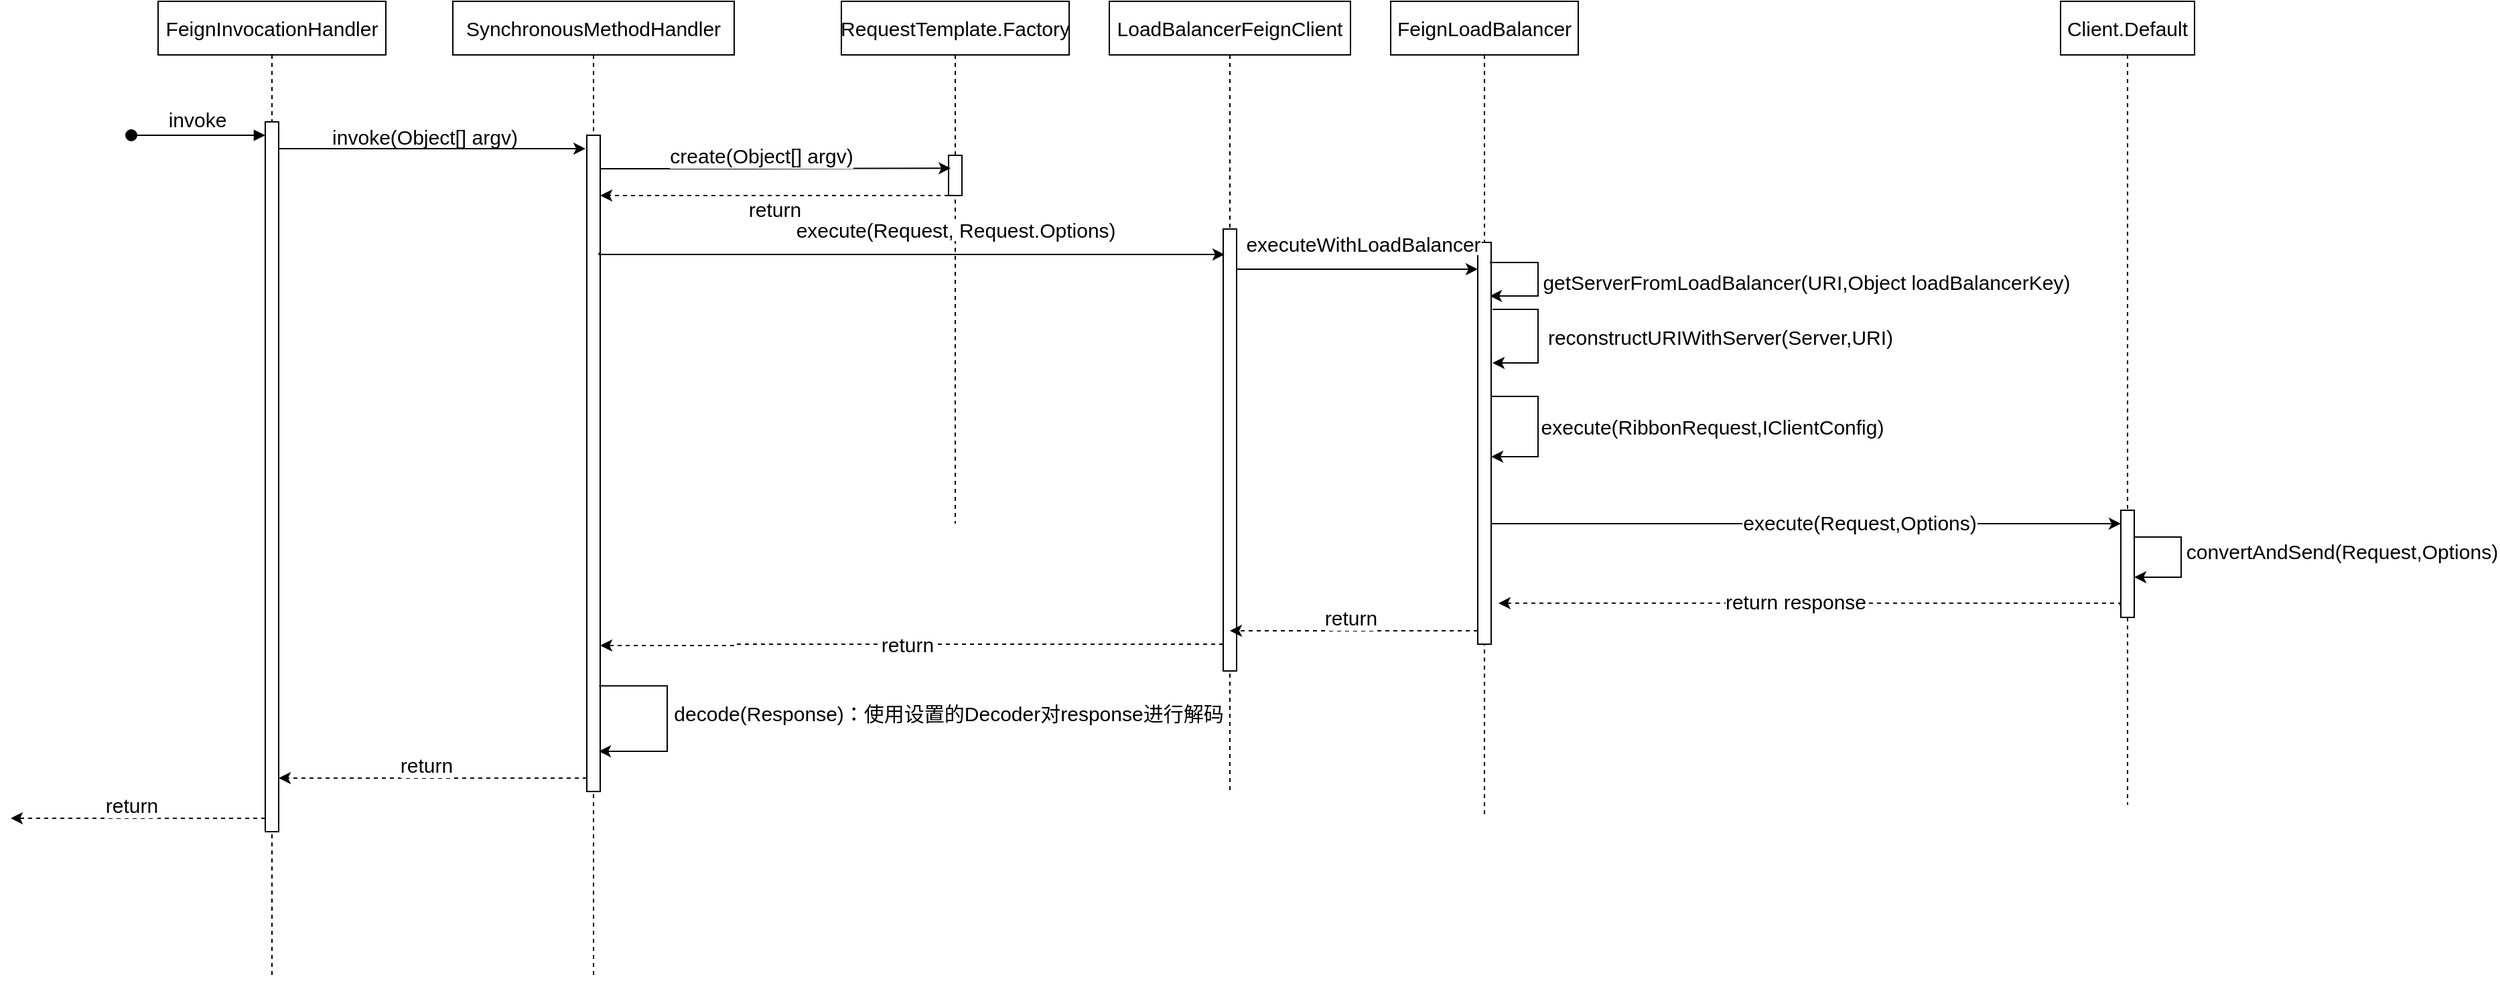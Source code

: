 <mxfile version="14.4.9" type="device"><diagram id="kgpKYQtTHZ0yAKxKKP6v" name="Page-1"><mxGraphModel dx="1038" dy="500" grid="1" gridSize="10" guides="1" tooltips="1" connect="1" arrows="1" fold="1" page="1" pageScale="1" pageWidth="850" pageHeight="1100" math="0" shadow="0"><root><mxCell id="0"/><mxCell id="1" parent="0"/><mxCell id="nRmlpb4rMUaLNJk5htXW-1" value="FeignInvocationHandler" style="shape=umlLifeline;perimeter=lifelinePerimeter;whiteSpace=wrap;container=1;collapsible=0;recursiveResize=0;outlineConnect=0;fontSize=15;" vertex="1" parent="1"><mxGeometry x="120" y="460" width="170" height="730" as="geometry"/></mxCell><mxCell id="nRmlpb4rMUaLNJk5htXW-8" value="" style="html=1;points=[];perimeter=orthogonalPerimeter;fontSize=15;" vertex="1" parent="nRmlpb4rMUaLNJk5htXW-1"><mxGeometry x="80" y="90" width="10" height="530" as="geometry"/></mxCell><mxCell id="nRmlpb4rMUaLNJk5htXW-9" value="invoke" style="html=1;verticalAlign=bottom;startArrow=oval;endArrow=block;startSize=8;fontSize=15;" edge="1" target="nRmlpb4rMUaLNJk5htXW-8" parent="1"><mxGeometry x="-0.035" relative="1" as="geometry"><mxPoint x="100" y="560" as="sourcePoint"/><mxPoint as="offset"/></mxGeometry></mxCell><mxCell id="nRmlpb4rMUaLNJk5htXW-10" value="SynchronousMethodHandler" style="shape=umlLifeline;perimeter=lifelinePerimeter;whiteSpace=wrap;container=1;collapsible=0;recursiveResize=0;outlineConnect=0;fontSize=15;" vertex="1" parent="1"><mxGeometry x="340" y="460" width="210" height="730" as="geometry"/></mxCell><mxCell id="nRmlpb4rMUaLNJk5htXW-11" value="" style="html=1;points=[];perimeter=orthogonalPerimeter;fontSize=15;" vertex="1" parent="nRmlpb4rMUaLNJk5htXW-10"><mxGeometry x="100" y="100" width="10" height="490" as="geometry"/></mxCell><mxCell id="nRmlpb4rMUaLNJk5htXW-50" style="edgeStyle=orthogonalEdgeStyle;rounded=0;orthogonalLoop=1;jettySize=auto;html=1;fontSize=15;exitX=0.92;exitY=0.839;exitDx=0;exitDy=0;exitPerimeter=0;" edge="1" parent="nRmlpb4rMUaLNJk5htXW-10" source="nRmlpb4rMUaLNJk5htXW-11"><mxGeometry relative="1" as="geometry"><mxPoint x="109" y="560" as="targetPoint"/><Array as="points"><mxPoint x="160" y="511"/><mxPoint x="160" y="560"/><mxPoint x="109" y="560"/></Array></mxGeometry></mxCell><mxCell id="nRmlpb4rMUaLNJk5htXW-51" value="decode(Response)：使用设置的Decoder对response进行解码" style="edgeLabel;align=center;verticalAlign=middle;resizable=0;points=[];fontSize=15;" vertex="1" connectable="0" parent="nRmlpb4rMUaLNJk5htXW-50"><mxGeometry x="-0.157" y="2" relative="1" as="geometry"><mxPoint x="208" y="6.7" as="offset"/></mxGeometry></mxCell><mxCell id="nRmlpb4rMUaLNJk5htXW-12" style="edgeStyle=orthogonalEdgeStyle;rounded=0;orthogonalLoop=1;jettySize=auto;html=1;fontSize=15;" edge="1" parent="1" source="nRmlpb4rMUaLNJk5htXW-8"><mxGeometry relative="1" as="geometry"><mxPoint x="439" y="570" as="targetPoint"/><Array as="points"><mxPoint x="439" y="570"/></Array></mxGeometry></mxCell><mxCell id="nRmlpb4rMUaLNJk5htXW-14" value="invoke(Object[] argv)" style="edgeLabel;align=center;verticalAlign=middle;resizable=0;points=[];fontSize=15;" vertex="1" connectable="0" parent="nRmlpb4rMUaLNJk5htXW-12"><mxGeometry x="-0.1" y="-3" relative="1" as="geometry"><mxPoint x="6" y="-13" as="offset"/></mxGeometry></mxCell><mxCell id="nRmlpb4rMUaLNJk5htXW-15" value="RequestTemplate.Factory" style="shape=umlLifeline;perimeter=lifelinePerimeter;whiteSpace=wrap;container=1;collapsible=0;recursiveResize=0;outlineConnect=0;fontSize=15;" vertex="1" parent="1"><mxGeometry x="630" y="460" width="170" height="390" as="geometry"/></mxCell><mxCell id="nRmlpb4rMUaLNJk5htXW-16" value="" style="html=1;points=[];perimeter=orthogonalPerimeter;fontSize=15;" vertex="1" parent="nRmlpb4rMUaLNJk5htXW-15"><mxGeometry x="80" y="115" width="10" height="30" as="geometry"/></mxCell><mxCell id="nRmlpb4rMUaLNJk5htXW-17" style="edgeStyle=orthogonalEdgeStyle;rounded=0;orthogonalLoop=1;jettySize=auto;html=1;entryX=0.16;entryY=0.32;entryDx=0;entryDy=0;entryPerimeter=0;fontSize=15;" edge="1" parent="1" source="nRmlpb4rMUaLNJk5htXW-11" target="nRmlpb4rMUaLNJk5htXW-16"><mxGeometry relative="1" as="geometry"><Array as="points"><mxPoint x="560" y="585"/><mxPoint x="560" y="585"/></Array></mxGeometry></mxCell><mxCell id="nRmlpb4rMUaLNJk5htXW-18" value="create(Object[] argv)" style="edgeLabel;align=center;verticalAlign=middle;resizable=0;points=[];fontSize=15;html=1;" vertex="1" connectable="0" parent="nRmlpb4rMUaLNJk5htXW-17"><mxGeometry x="-0.13" y="3" relative="1" as="geometry"><mxPoint x="6.01" y="-6.99" as="offset"/></mxGeometry></mxCell><mxCell id="nRmlpb4rMUaLNJk5htXW-19" style="edgeStyle=orthogonalEdgeStyle;rounded=0;orthogonalLoop=1;jettySize=auto;html=1;fontSize=15;dashed=1;" edge="1" parent="1" source="nRmlpb4rMUaLNJk5htXW-16"><mxGeometry relative="1" as="geometry"><mxPoint x="450" y="605" as="targetPoint"/><Array as="points"><mxPoint x="650" y="605"/><mxPoint x="650" y="605"/></Array></mxGeometry></mxCell><mxCell id="nRmlpb4rMUaLNJk5htXW-20" value="return" style="edgeLabel;html=1;align=center;verticalAlign=middle;resizable=0;points=[];fontSize=15;" vertex="1" connectable="0" parent="nRmlpb4rMUaLNJk5htXW-19"><mxGeometry x="-0.36" y="-1" relative="1" as="geometry"><mxPoint x="-47" y="11" as="offset"/></mxGeometry></mxCell><mxCell id="nRmlpb4rMUaLNJk5htXW-23" value="LoadBalancerFeignClient" style="shape=umlLifeline;perimeter=lifelinePerimeter;whiteSpace=wrap;container=1;collapsible=0;recursiveResize=0;outlineConnect=0;fontSize=15;html=1;" vertex="1" parent="1"><mxGeometry x="830" y="460" width="180" height="590" as="geometry"/></mxCell><mxCell id="nRmlpb4rMUaLNJk5htXW-24" value="" style="html=1;points=[];perimeter=orthogonalPerimeter;fontSize=15;" vertex="1" parent="nRmlpb4rMUaLNJk5htXW-23"><mxGeometry x="85" y="170" width="10" height="330" as="geometry"/></mxCell><mxCell id="nRmlpb4rMUaLNJk5htXW-25" style="edgeStyle=orthogonalEdgeStyle;rounded=0;orthogonalLoop=1;jettySize=auto;html=1;fontSize=15;exitX=0.92;exitY=0.179;exitDx=0;exitDy=0;exitPerimeter=0;" edge="1" parent="1" source="nRmlpb4rMUaLNJk5htXW-11"><mxGeometry relative="1" as="geometry"><mxPoint x="916" y="649" as="targetPoint"/><Array as="points"><mxPoint x="449" y="649"/></Array></mxGeometry></mxCell><mxCell id="nRmlpb4rMUaLNJk5htXW-26" value="execute(Request, Request.Options)" style="edgeLabel;align=center;verticalAlign=middle;resizable=0;points=[];fontSize=15;" vertex="1" connectable="0" parent="nRmlpb4rMUaLNJk5htXW-25"><mxGeometry x="0.726" y="-1" relative="1" as="geometry"><mxPoint x="-136.6" y="-20.39" as="offset"/></mxGeometry></mxCell><mxCell id="nRmlpb4rMUaLNJk5htXW-27" value="FeignLoadBalancer" style="shape=umlLifeline;perimeter=lifelinePerimeter;whiteSpace=wrap;container=1;collapsible=0;recursiveResize=0;outlineConnect=0;fontSize=15;" vertex="1" parent="1"><mxGeometry x="1040" y="460" width="140" height="610" as="geometry"/></mxCell><mxCell id="nRmlpb4rMUaLNJk5htXW-28" value="" style="html=1;points=[];perimeter=orthogonalPerimeter;fontSize=15;" vertex="1" parent="nRmlpb4rMUaLNJk5htXW-27"><mxGeometry x="65" y="180" width="10" height="300" as="geometry"/></mxCell><mxCell id="nRmlpb4rMUaLNJk5htXW-31" style="edgeStyle=orthogonalEdgeStyle;rounded=0;orthogonalLoop=1;jettySize=auto;html=1;fontSize=15;" edge="1" parent="nRmlpb4rMUaLNJk5htXW-27"><mxGeometry relative="1" as="geometry"><mxPoint x="76" y="230" as="sourcePoint"/><mxPoint x="76" y="270" as="targetPoint"/><Array as="points"><mxPoint x="110" y="230"/><mxPoint x="110" y="270"/><mxPoint x="76" y="270"/></Array></mxGeometry></mxCell><mxCell id="nRmlpb4rMUaLNJk5htXW-32" value="reconstructURIWithServer(Server,URI)" style="edgeLabel;align=center;verticalAlign=middle;resizable=0;points=[];fontSize=15;" vertex="1" connectable="0" parent="nRmlpb4rMUaLNJk5htXW-31"><mxGeometry x="0.199" y="-4" relative="1" as="geometry"><mxPoint x="140" y="-11" as="offset"/></mxGeometry></mxCell><mxCell id="nRmlpb4rMUaLNJk5htXW-33" style="edgeStyle=orthogonalEdgeStyle;rounded=0;orthogonalLoop=1;jettySize=auto;html=1;fontSize=15;" edge="1" parent="nRmlpb4rMUaLNJk5htXW-27"><mxGeometry relative="1" as="geometry"><mxPoint x="74" y="195" as="sourcePoint"/><mxPoint x="74" y="220" as="targetPoint"/><Array as="points"><mxPoint x="110" y="195"/><mxPoint x="110" y="220"/><mxPoint x="74" y="220"/></Array></mxGeometry></mxCell><mxCell id="nRmlpb4rMUaLNJk5htXW-34" value="getServerFromLoadBalancer(URI,Object loadBalancerKey)" style="edgeLabel;align=center;verticalAlign=middle;resizable=0;points=[];fontSize=15;" vertex="1" connectable="0" parent="nRmlpb4rMUaLNJk5htXW-33"><mxGeometry x="0.228" relative="1" as="geometry"><mxPoint x="200.2" y="-10" as="offset"/></mxGeometry></mxCell><mxCell id="nRmlpb4rMUaLNJk5htXW-36" style="edgeStyle=orthogonalEdgeStyle;rounded=0;orthogonalLoop=1;jettySize=auto;html=1;fontSize=15;" edge="1" parent="nRmlpb4rMUaLNJk5htXW-27" source="nRmlpb4rMUaLNJk5htXW-28" target="nRmlpb4rMUaLNJk5htXW-28"><mxGeometry relative="1" as="geometry"><Array as="points"><mxPoint x="110" y="295"/><mxPoint x="110" y="340"/></Array></mxGeometry></mxCell><mxCell id="nRmlpb4rMUaLNJk5htXW-37" value="execute(RibbonRequest,IClientConfig)" style="edgeLabel;align=center;verticalAlign=middle;resizable=0;points=[];fontSize=15;" vertex="1" connectable="0" parent="nRmlpb4rMUaLNJk5htXW-36"><mxGeometry x="-0.261" relative="1" as="geometry"><mxPoint x="130" y="14" as="offset"/></mxGeometry></mxCell><mxCell id="nRmlpb4rMUaLNJk5htXW-29" style="edgeStyle=orthogonalEdgeStyle;rounded=0;orthogonalLoop=1;jettySize=auto;html=1;fontSize=15;" edge="1" parent="1" source="nRmlpb4rMUaLNJk5htXW-24" target="nRmlpb4rMUaLNJk5htXW-28"><mxGeometry relative="1" as="geometry"><Array as="points"><mxPoint x="1060" y="660"/><mxPoint x="1060" y="660"/></Array></mxGeometry></mxCell><mxCell id="nRmlpb4rMUaLNJk5htXW-30" value="executeWithLoadBalancer" style="edgeLabel;align=center;verticalAlign=middle;resizable=0;points=[];fontSize=15;" vertex="1" connectable="0" parent="nRmlpb4rMUaLNJk5htXW-29"><mxGeometry x="-0.139" y="-3" relative="1" as="geometry"><mxPoint x="17" y="-23" as="offset"/></mxGeometry></mxCell><mxCell id="nRmlpb4rMUaLNJk5htXW-38" value="Client.Default" style="shape=umlLifeline;perimeter=lifelinePerimeter;whiteSpace=wrap;container=1;collapsible=0;recursiveResize=0;outlineConnect=0;fontSize=15;" vertex="1" parent="1"><mxGeometry x="1540" y="460" width="100" height="600" as="geometry"/></mxCell><mxCell id="nRmlpb4rMUaLNJk5htXW-39" value="" style="html=1;points=[];perimeter=orthogonalPerimeter;fontSize=15;" vertex="1" parent="nRmlpb4rMUaLNJk5htXW-38"><mxGeometry x="45" y="380" width="10" height="80" as="geometry"/></mxCell><mxCell id="nRmlpb4rMUaLNJk5htXW-42" style="edgeStyle=orthogonalEdgeStyle;rounded=0;orthogonalLoop=1;jettySize=auto;html=1;fontSize=15;" edge="1" parent="nRmlpb4rMUaLNJk5htXW-38" source="nRmlpb4rMUaLNJk5htXW-39" target="nRmlpb4rMUaLNJk5htXW-39"><mxGeometry relative="1" as="geometry"><Array as="points"><mxPoint x="90" y="400"/><mxPoint x="70" y="430"/></Array></mxGeometry></mxCell><mxCell id="nRmlpb4rMUaLNJk5htXW-43" value="convertAndSend(Request,Options)" style="edgeLabel;align=center;verticalAlign=middle;resizable=0;points=[];fontSize=15;" vertex="1" connectable="0" parent="nRmlpb4rMUaLNJk5htXW-42"><mxGeometry x="0.272" y="-1" relative="1" as="geometry"><mxPoint x="121" y="-19" as="offset"/></mxGeometry></mxCell><mxCell id="nRmlpb4rMUaLNJk5htXW-40" style="edgeStyle=orthogonalEdgeStyle;rounded=0;orthogonalLoop=1;jettySize=auto;html=1;fontSize=15;" edge="1" parent="1" source="nRmlpb4rMUaLNJk5htXW-28" target="nRmlpb4rMUaLNJk5htXW-39"><mxGeometry relative="1" as="geometry"><Array as="points"><mxPoint x="1280" y="850"/><mxPoint x="1280" y="850"/></Array></mxGeometry></mxCell><mxCell id="nRmlpb4rMUaLNJk5htXW-41" value="execute(Request,Options)" style="edgeLabel;align=center;verticalAlign=middle;resizable=0;points=[];fontSize=15;" vertex="1" connectable="0" parent="nRmlpb4rMUaLNJk5htXW-40"><mxGeometry x="0.171" y="2" relative="1" as="geometry"><mxPoint as="offset"/></mxGeometry></mxCell><mxCell id="nRmlpb4rMUaLNJk5htXW-44" style="edgeStyle=orthogonalEdgeStyle;rounded=0;orthogonalLoop=1;jettySize=auto;html=1;fontSize=15;dashed=1;entryX=1.54;entryY=0.898;entryDx=0;entryDy=0;entryPerimeter=0;exitX=-0.06;exitY=0.887;exitDx=0;exitDy=0;exitPerimeter=0;" edge="1" parent="1" source="nRmlpb4rMUaLNJk5htXW-39" target="nRmlpb4rMUaLNJk5htXW-28"><mxGeometry relative="1" as="geometry"><mxPoint x="1570" y="1010" as="sourcePoint"/><mxPoint x="1160" y="910" as="targetPoint"/><Array as="points"><mxPoint x="1584" y="909"/></Array></mxGeometry></mxCell><mxCell id="nRmlpb4rMUaLNJk5htXW-45" value="return response" style="edgeLabel;html=1;align=center;verticalAlign=middle;resizable=0;points=[];fontSize=15;" vertex="1" connectable="0" parent="nRmlpb4rMUaLNJk5htXW-44"><mxGeometry x="0.049" y="-2" relative="1" as="geometry"><mxPoint as="offset"/></mxGeometry></mxCell><mxCell id="nRmlpb4rMUaLNJk5htXW-46" style="edgeStyle=orthogonalEdgeStyle;rounded=0;orthogonalLoop=1;jettySize=auto;html=1;dashed=1;fontSize=15;" edge="1" parent="1" source="nRmlpb4rMUaLNJk5htXW-28" target="nRmlpb4rMUaLNJk5htXW-23"><mxGeometry relative="1" as="geometry"><Array as="points"><mxPoint x="1020" y="930"/><mxPoint x="1020" y="930"/></Array></mxGeometry></mxCell><mxCell id="nRmlpb4rMUaLNJk5htXW-47" value="return" style="edgeLabel;html=1;align=center;verticalAlign=middle;resizable=0;points=[];fontSize=15;" vertex="1" connectable="0" parent="nRmlpb4rMUaLNJk5htXW-46"><mxGeometry x="-0.385" y="2" relative="1" as="geometry"><mxPoint x="-38" y="-12" as="offset"/></mxGeometry></mxCell><mxCell id="nRmlpb4rMUaLNJk5htXW-48" style="edgeStyle=orthogonalEdgeStyle;rounded=0;orthogonalLoop=1;jettySize=auto;html=1;dashed=1;fontSize=15;" edge="1" parent="1" source="nRmlpb4rMUaLNJk5htXW-24" target="nRmlpb4rMUaLNJk5htXW-11"><mxGeometry relative="1" as="geometry"><mxPoint x="490" y="944" as="targetPoint"/><Array as="points"><mxPoint x="550" y="940"/><mxPoint x="550" y="941"/></Array></mxGeometry></mxCell><mxCell id="nRmlpb4rMUaLNJk5htXW-49" value="return" style="edgeLabel;html=1;align=center;verticalAlign=middle;resizable=0;points=[];fontSize=15;" vertex="1" connectable="0" parent="nRmlpb4rMUaLNJk5htXW-48"><mxGeometry x="-0.341" y="-2" relative="1" as="geometry"><mxPoint x="-83" y="2" as="offset"/></mxGeometry></mxCell><mxCell id="nRmlpb4rMUaLNJk5htXW-52" style="edgeStyle=orthogonalEdgeStyle;rounded=0;orthogonalLoop=1;jettySize=auto;html=1;fontSize=15;dashed=1;" edge="1" parent="1"><mxGeometry relative="1" as="geometry"><mxPoint x="440" y="1040" as="sourcePoint"/><mxPoint x="210" y="1040" as="targetPoint"/><Array as="points"><mxPoint x="270" y="1040"/><mxPoint x="270" y="1040"/></Array></mxGeometry></mxCell><mxCell id="nRmlpb4rMUaLNJk5htXW-53" value="return" style="edgeLabel;html=1;align=center;verticalAlign=middle;resizable=0;points=[];fontSize=15;" vertex="1" connectable="0" parent="nRmlpb4rMUaLNJk5htXW-52"><mxGeometry x="-0.249" y="4" relative="1" as="geometry"><mxPoint x="-34" y="-14" as="offset"/></mxGeometry></mxCell><mxCell id="nRmlpb4rMUaLNJk5htXW-54" style="edgeStyle=orthogonalEdgeStyle;rounded=0;orthogonalLoop=1;jettySize=auto;html=1;dashed=1;fontSize=15;" edge="1" parent="1" source="nRmlpb4rMUaLNJk5htXW-8"><mxGeometry relative="1" as="geometry"><mxPoint x="10" y="1070" as="targetPoint"/><Array as="points"><mxPoint x="30" y="1070"/></Array></mxGeometry></mxCell><mxCell id="nRmlpb4rMUaLNJk5htXW-55" value="return" style="edgeLabel;html=1;align=center;verticalAlign=middle;resizable=0;points=[];fontSize=15;" vertex="1" connectable="0" parent="nRmlpb4rMUaLNJk5htXW-54"><mxGeometry x="0.24" y="2" relative="1" as="geometry"><mxPoint x="18" y="-12" as="offset"/></mxGeometry></mxCell></root></mxGraphModel></diagram></mxfile>